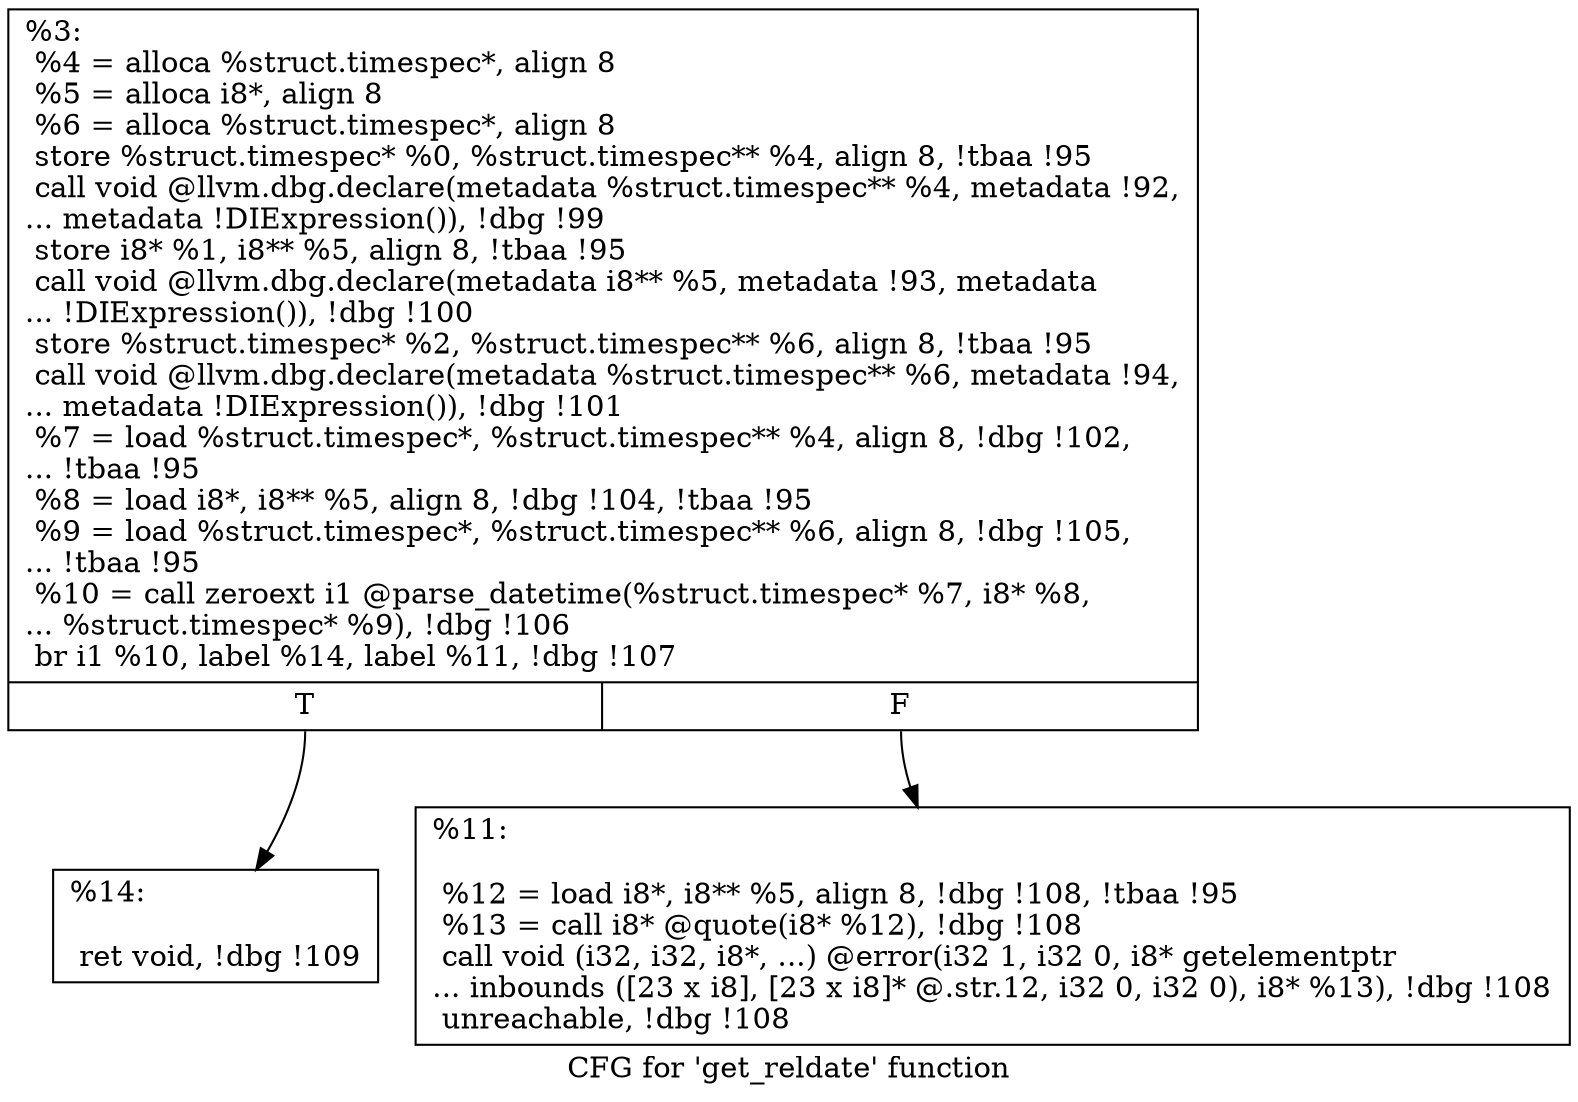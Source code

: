 digraph "CFG for 'get_reldate' function" {
	label="CFG for 'get_reldate' function";

	Node0x22e8410 [shape=record,label="{%3:\l  %4 = alloca %struct.timespec*, align 8\l  %5 = alloca i8*, align 8\l  %6 = alloca %struct.timespec*, align 8\l  store %struct.timespec* %0, %struct.timespec** %4, align 8, !tbaa !95\l  call void @llvm.dbg.declare(metadata %struct.timespec** %4, metadata !92,\l... metadata !DIExpression()), !dbg !99\l  store i8* %1, i8** %5, align 8, !tbaa !95\l  call void @llvm.dbg.declare(metadata i8** %5, metadata !93, metadata\l... !DIExpression()), !dbg !100\l  store %struct.timespec* %2, %struct.timespec** %6, align 8, !tbaa !95\l  call void @llvm.dbg.declare(metadata %struct.timespec** %6, metadata !94,\l... metadata !DIExpression()), !dbg !101\l  %7 = load %struct.timespec*, %struct.timespec** %4, align 8, !dbg !102,\l... !tbaa !95\l  %8 = load i8*, i8** %5, align 8, !dbg !104, !tbaa !95\l  %9 = load %struct.timespec*, %struct.timespec** %6, align 8, !dbg !105,\l... !tbaa !95\l  %10 = call zeroext i1 @parse_datetime(%struct.timespec* %7, i8* %8,\l... %struct.timespec* %9), !dbg !106\l  br i1 %10, label %14, label %11, !dbg !107\l|{<s0>T|<s1>F}}"];
	Node0x22e8410:s0 -> Node0x22e8d80;
	Node0x22e8410:s1 -> Node0x22e8d30;
	Node0x22e8d30 [shape=record,label="{%11:\l\l  %12 = load i8*, i8** %5, align 8, !dbg !108, !tbaa !95\l  %13 = call i8* @quote(i8* %12), !dbg !108\l  call void (i32, i32, i8*, ...) @error(i32 1, i32 0, i8* getelementptr\l... inbounds ([23 x i8], [23 x i8]* @.str.12, i32 0, i32 0), i8* %13), !dbg !108\l  unreachable, !dbg !108\l}"];
	Node0x22e8d80 [shape=record,label="{%14:\l\l  ret void, !dbg !109\l}"];
}
